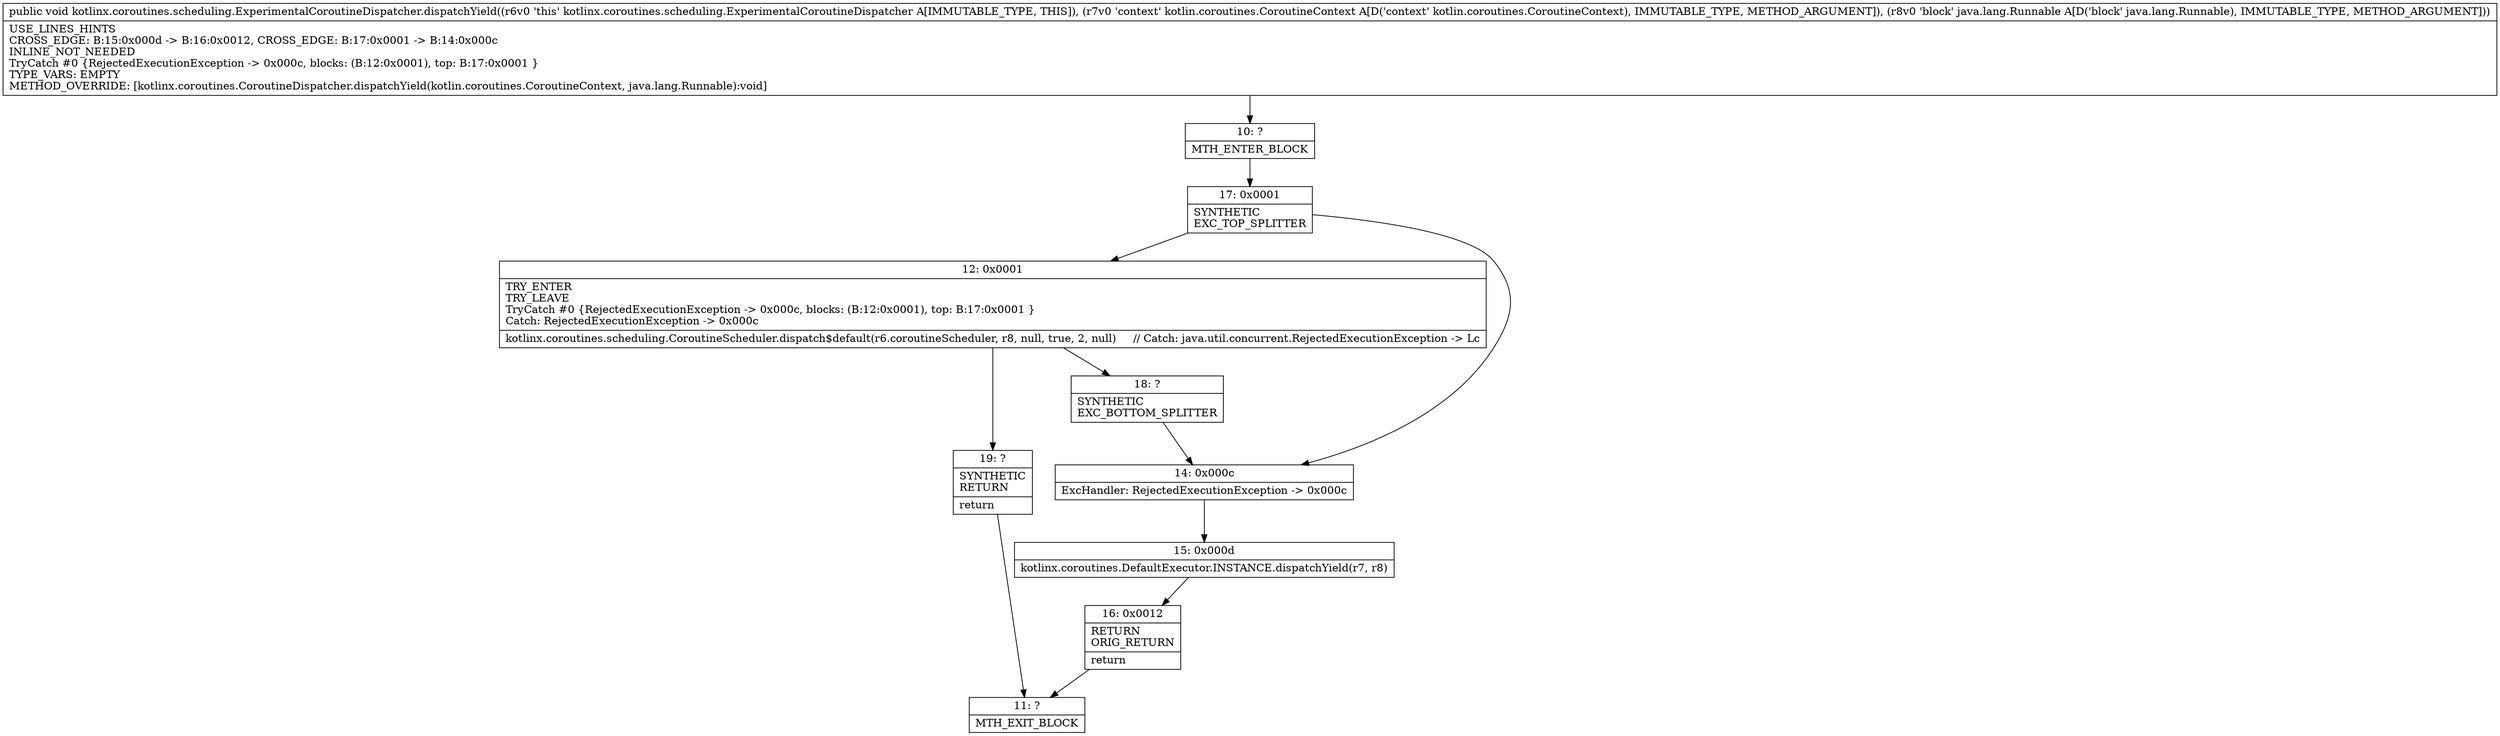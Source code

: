 digraph "CFG forkotlinx.coroutines.scheduling.ExperimentalCoroutineDispatcher.dispatchYield(Lkotlin\/coroutines\/CoroutineContext;Ljava\/lang\/Runnable;)V" {
Node_10 [shape=record,label="{10\:\ ?|MTH_ENTER_BLOCK\l}"];
Node_17 [shape=record,label="{17\:\ 0x0001|SYNTHETIC\lEXC_TOP_SPLITTER\l}"];
Node_12 [shape=record,label="{12\:\ 0x0001|TRY_ENTER\lTRY_LEAVE\lTryCatch #0 \{RejectedExecutionException \-\> 0x000c, blocks: (B:12:0x0001), top: B:17:0x0001 \}\lCatch: RejectedExecutionException \-\> 0x000c\l|kotlinx.coroutines.scheduling.CoroutineScheduler.dispatch$default(r6.coroutineScheduler, r8, null, true, 2, null)     \/\/ Catch: java.util.concurrent.RejectedExecutionException \-\> Lc\l}"];
Node_18 [shape=record,label="{18\:\ ?|SYNTHETIC\lEXC_BOTTOM_SPLITTER\l}"];
Node_19 [shape=record,label="{19\:\ ?|SYNTHETIC\lRETURN\l|return\l}"];
Node_11 [shape=record,label="{11\:\ ?|MTH_EXIT_BLOCK\l}"];
Node_14 [shape=record,label="{14\:\ 0x000c|ExcHandler: RejectedExecutionException \-\> 0x000c\l}"];
Node_15 [shape=record,label="{15\:\ 0x000d|kotlinx.coroutines.DefaultExecutor.INSTANCE.dispatchYield(r7, r8)\l}"];
Node_16 [shape=record,label="{16\:\ 0x0012|RETURN\lORIG_RETURN\l|return\l}"];
MethodNode[shape=record,label="{public void kotlinx.coroutines.scheduling.ExperimentalCoroutineDispatcher.dispatchYield((r6v0 'this' kotlinx.coroutines.scheduling.ExperimentalCoroutineDispatcher A[IMMUTABLE_TYPE, THIS]), (r7v0 'context' kotlin.coroutines.CoroutineContext A[D('context' kotlin.coroutines.CoroutineContext), IMMUTABLE_TYPE, METHOD_ARGUMENT]), (r8v0 'block' java.lang.Runnable A[D('block' java.lang.Runnable), IMMUTABLE_TYPE, METHOD_ARGUMENT]))  | USE_LINES_HINTS\lCROSS_EDGE: B:15:0x000d \-\> B:16:0x0012, CROSS_EDGE: B:17:0x0001 \-\> B:14:0x000c\lINLINE_NOT_NEEDED\lTryCatch #0 \{RejectedExecutionException \-\> 0x000c, blocks: (B:12:0x0001), top: B:17:0x0001 \}\lTYPE_VARS: EMPTY\lMETHOD_OVERRIDE: [kotlinx.coroutines.CoroutineDispatcher.dispatchYield(kotlin.coroutines.CoroutineContext, java.lang.Runnable):void]\l}"];
MethodNode -> Node_10;Node_10 -> Node_17;
Node_17 -> Node_12;
Node_17 -> Node_14;
Node_12 -> Node_18;
Node_12 -> Node_19;
Node_18 -> Node_14;
Node_19 -> Node_11;
Node_14 -> Node_15;
Node_15 -> Node_16;
Node_16 -> Node_11;
}

